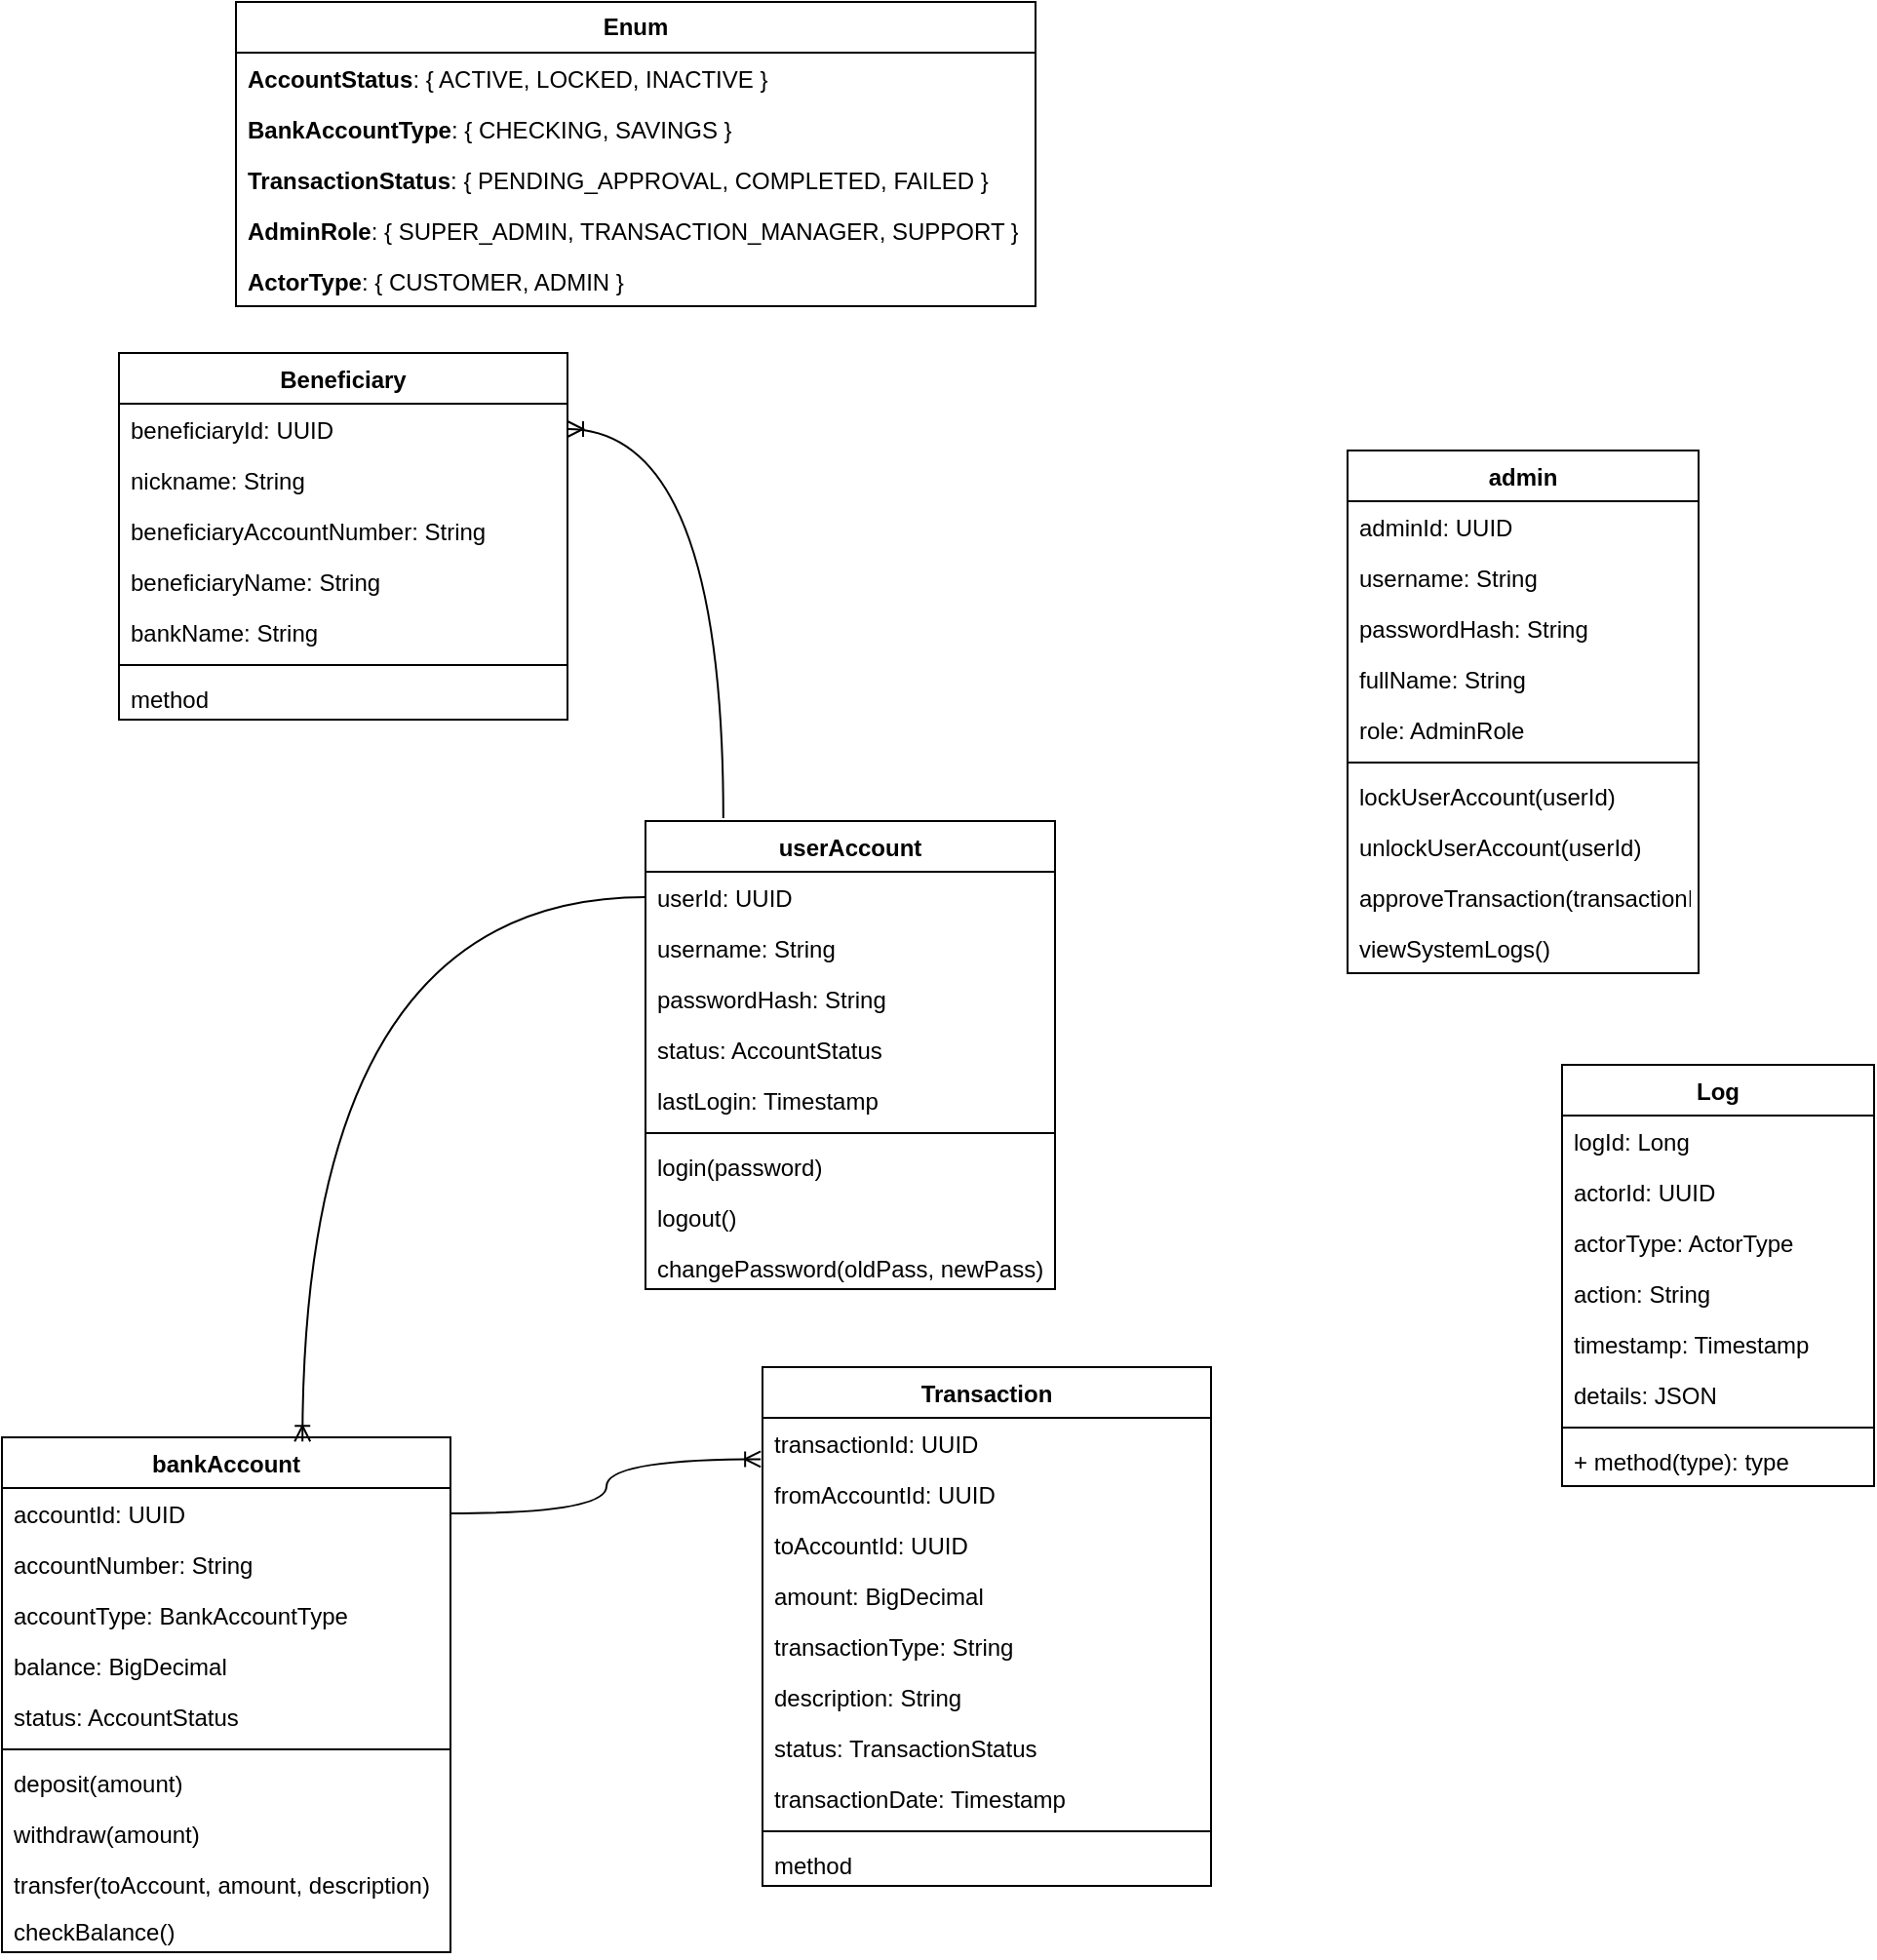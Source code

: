 <mxfile version="28.2.6">
  <diagram id="qJN_knxrQWo29qSj45jZ" name="Page-1">
    <mxGraphModel dx="2564" dy="937" grid="1" gridSize="10" guides="1" tooltips="1" connect="1" arrows="1" fold="1" page="1" pageScale="1" pageWidth="827" pageHeight="1169" math="0" shadow="0">
      <root>
        <mxCell id="0" />
        <mxCell id="1" parent="0" />
        <mxCell id="OhoIq1iBm7qtu-cUoizx-8" value="&lt;b&gt;Enum&lt;/b&gt;" style="swimlane;fontStyle=0;childLayout=stackLayout;horizontal=1;startSize=26;fillColor=none;horizontalStack=0;resizeParent=1;resizeParentMax=0;resizeLast=0;collapsible=1;marginBottom=0;whiteSpace=wrap;html=1;" parent="1" vertex="1">
          <mxGeometry x="-170" y="40" width="410" height="156" as="geometry" />
        </mxCell>
        <mxCell id="OhoIq1iBm7qtu-cUoizx-9" value="&lt;strong&gt;AccountStatus&lt;/strong&gt;&lt;span class=&quot;selected&quot;&gt;: { ACTIVE, LOCKED, INACTIVE }&lt;/span&gt;" style="text;strokeColor=none;fillColor=none;align=left;verticalAlign=top;spacingLeft=4;spacingRight=4;overflow=hidden;rotatable=0;points=[[0,0.5],[1,0.5]];portConstraint=eastwest;whiteSpace=wrap;html=1;" parent="OhoIq1iBm7qtu-cUoizx-8" vertex="1">
          <mxGeometry y="26" width="410" height="26" as="geometry" />
        </mxCell>
        <mxCell id="OhoIq1iBm7qtu-cUoizx-10" value="&lt;strong&gt;BankAccountType&lt;/strong&gt;&lt;span class=&quot;selected&quot;&gt;: { CHECKING, SAVINGS }&lt;/span&gt;" style="text;strokeColor=none;fillColor=none;align=left;verticalAlign=top;spacingLeft=4;spacingRight=4;overflow=hidden;rotatable=0;points=[[0,0.5],[1,0.5]];portConstraint=eastwest;whiteSpace=wrap;html=1;" parent="OhoIq1iBm7qtu-cUoizx-8" vertex="1">
          <mxGeometry y="52" width="410" height="26" as="geometry" />
        </mxCell>
        <mxCell id="OhoIq1iBm7qtu-cUoizx-11" value="&lt;strong&gt;TransactionStatus&lt;/strong&gt;&lt;span class=&quot;selected&quot;&gt;: { PENDING_APPROVAL, COMPLETED, FAILED }&lt;/span&gt;" style="text;strokeColor=none;fillColor=none;align=left;verticalAlign=top;spacingLeft=4;spacingRight=4;overflow=hidden;rotatable=0;points=[[0,0.5],[1,0.5]];portConstraint=eastwest;whiteSpace=wrap;html=1;" parent="OhoIq1iBm7qtu-cUoizx-8" vertex="1">
          <mxGeometry y="78" width="410" height="26" as="geometry" />
        </mxCell>
        <mxCell id="OhoIq1iBm7qtu-cUoizx-12" value="&lt;strong&gt;AdminRole&lt;/strong&gt;&lt;span class=&quot;selected&quot;&gt;: { SUPER_ADMIN, TRANSACTION_MANAGER, SUPPORT }&lt;/span&gt;" style="text;strokeColor=none;fillColor=none;align=left;verticalAlign=top;spacingLeft=4;spacingRight=4;overflow=hidden;rotatable=0;points=[[0,0.5],[1,0.5]];portConstraint=eastwest;whiteSpace=wrap;html=1;" parent="OhoIq1iBm7qtu-cUoizx-8" vertex="1">
          <mxGeometry y="104" width="410" height="26" as="geometry" />
        </mxCell>
        <mxCell id="OhoIq1iBm7qtu-cUoizx-13" value="&lt;strong&gt;ActorType&lt;/strong&gt;&lt;span class=&quot;selected&quot;&gt;: { CUSTOMER, ADMIN }&lt;/span&gt;" style="text;strokeColor=none;fillColor=none;align=left;verticalAlign=top;spacingLeft=4;spacingRight=4;overflow=hidden;rotatable=0;points=[[0,0.5],[1,0.5]];portConstraint=eastwest;whiteSpace=wrap;html=1;" parent="OhoIq1iBm7qtu-cUoizx-8" vertex="1">
          <mxGeometry y="130" width="410" height="26" as="geometry" />
        </mxCell>
        <mxCell id="OhoIq1iBm7qtu-cUoizx-28" value="userAccount" style="swimlane;fontStyle=1;align=center;verticalAlign=top;childLayout=stackLayout;horizontal=1;startSize=26;horizontalStack=0;resizeParent=1;resizeParentMax=0;resizeLast=0;collapsible=1;marginBottom=0;whiteSpace=wrap;html=1;" parent="1" vertex="1">
          <mxGeometry x="40" y="460" width="210" height="240" as="geometry" />
        </mxCell>
        <mxCell id="OhoIq1iBm7qtu-cUoizx-29" value="&lt;span class=&quot;selected&quot;&gt;userId: UUID&lt;/span&gt;" style="text;strokeColor=none;fillColor=none;align=left;verticalAlign=top;spacingLeft=4;spacingRight=4;overflow=hidden;rotatable=0;points=[[0,0.5],[1,0.5]];portConstraint=eastwest;whiteSpace=wrap;html=1;" parent="OhoIq1iBm7qtu-cUoizx-28" vertex="1">
          <mxGeometry y="26" width="210" height="26" as="geometry" />
        </mxCell>
        <mxCell id="OhoIq1iBm7qtu-cUoizx-32" value="&lt;span class=&quot;selected&quot;&gt;username: String&lt;/span&gt;" style="text;strokeColor=none;fillColor=none;align=left;verticalAlign=top;spacingLeft=4;spacingRight=4;overflow=hidden;rotatable=0;points=[[0,0.5],[1,0.5]];portConstraint=eastwest;whiteSpace=wrap;html=1;" parent="OhoIq1iBm7qtu-cUoizx-28" vertex="1">
          <mxGeometry y="52" width="210" height="26" as="geometry" />
        </mxCell>
        <mxCell id="OhoIq1iBm7qtu-cUoizx-33" value="&lt;span class=&quot;selected&quot;&gt;passwordHash: String&lt;/span&gt;" style="text;strokeColor=none;fillColor=none;align=left;verticalAlign=top;spacingLeft=4;spacingRight=4;overflow=hidden;rotatable=0;points=[[0,0.5],[1,0.5]];portConstraint=eastwest;whiteSpace=wrap;html=1;" parent="OhoIq1iBm7qtu-cUoizx-28" vertex="1">
          <mxGeometry y="78" width="210" height="26" as="geometry" />
        </mxCell>
        <mxCell id="OhoIq1iBm7qtu-cUoizx-34" value="&lt;span class=&quot;selected&quot;&gt;status: AccountStatus&lt;/span&gt;" style="text;strokeColor=none;fillColor=none;align=left;verticalAlign=top;spacingLeft=4;spacingRight=4;overflow=hidden;rotatable=0;points=[[0,0.5],[1,0.5]];portConstraint=eastwest;whiteSpace=wrap;html=1;" parent="OhoIq1iBm7qtu-cUoizx-28" vertex="1">
          <mxGeometry y="104" width="210" height="26" as="geometry" />
        </mxCell>
        <mxCell id="OhoIq1iBm7qtu-cUoizx-35" value="&lt;span class=&quot;selected&quot;&gt;lastLogin: Timestamp&lt;/span&gt;" style="text;strokeColor=none;fillColor=none;align=left;verticalAlign=top;spacingLeft=4;spacingRight=4;overflow=hidden;rotatable=0;points=[[0,0.5],[1,0.5]];portConstraint=eastwest;whiteSpace=wrap;html=1;" parent="OhoIq1iBm7qtu-cUoizx-28" vertex="1">
          <mxGeometry y="130" width="210" height="26" as="geometry" />
        </mxCell>
        <mxCell id="OhoIq1iBm7qtu-cUoizx-30" value="" style="line;strokeWidth=1;fillColor=none;align=left;verticalAlign=middle;spacingTop=-1;spacingLeft=3;spacingRight=3;rotatable=0;labelPosition=right;points=[];portConstraint=eastwest;strokeColor=inherit;" parent="OhoIq1iBm7qtu-cUoizx-28" vertex="1">
          <mxGeometry y="156" width="210" height="8" as="geometry" />
        </mxCell>
        <mxCell id="OhoIq1iBm7qtu-cUoizx-31" value="&lt;span class=&quot;selected&quot;&gt;login(password)&lt;/span&gt;" style="text;strokeColor=none;fillColor=none;align=left;verticalAlign=top;spacingLeft=4;spacingRight=4;overflow=hidden;rotatable=0;points=[[0,0.5],[1,0.5]];portConstraint=eastwest;whiteSpace=wrap;html=1;" parent="OhoIq1iBm7qtu-cUoizx-28" vertex="1">
          <mxGeometry y="164" width="210" height="26" as="geometry" />
        </mxCell>
        <mxCell id="OhoIq1iBm7qtu-cUoizx-36" value="&lt;span class=&quot;selected&quot;&gt;logout()&lt;/span&gt;" style="text;strokeColor=none;fillColor=none;align=left;verticalAlign=top;spacingLeft=4;spacingRight=4;overflow=hidden;rotatable=0;points=[[0,0.5],[1,0.5]];portConstraint=eastwest;whiteSpace=wrap;html=1;" parent="OhoIq1iBm7qtu-cUoizx-28" vertex="1">
          <mxGeometry y="190" width="210" height="26" as="geometry" />
        </mxCell>
        <mxCell id="OhoIq1iBm7qtu-cUoizx-37" value="&lt;span class=&quot;selected&quot;&gt;changePassword(oldPass, newPass)&lt;/span&gt;" style="text;strokeColor=none;fillColor=none;align=left;verticalAlign=top;spacingLeft=4;spacingRight=4;overflow=hidden;rotatable=0;points=[[0,0.5],[1,0.5]];portConstraint=eastwest;whiteSpace=wrap;html=1;" parent="OhoIq1iBm7qtu-cUoizx-28" vertex="1">
          <mxGeometry y="216" width="210" height="24" as="geometry" />
        </mxCell>
        <mxCell id="OhoIq1iBm7qtu-cUoizx-42" value="bankAccount" style="swimlane;fontStyle=1;align=center;verticalAlign=top;childLayout=stackLayout;horizontal=1;startSize=26;horizontalStack=0;resizeParent=1;resizeParentMax=0;resizeLast=0;collapsible=1;marginBottom=0;whiteSpace=wrap;html=1;" parent="1" vertex="1">
          <mxGeometry x="-290" y="776" width="230" height="264" as="geometry" />
        </mxCell>
        <mxCell id="OhoIq1iBm7qtu-cUoizx-43" value="&lt;span class=&quot;selected&quot;&gt;accountId: UUID&lt;/span&gt;" style="text;strokeColor=none;fillColor=none;align=left;verticalAlign=top;spacingLeft=4;spacingRight=4;overflow=hidden;rotatable=0;points=[[0,0.5],[1,0.5]];portConstraint=eastwest;whiteSpace=wrap;html=1;" parent="OhoIq1iBm7qtu-cUoizx-42" vertex="1">
          <mxGeometry y="26" width="230" height="26" as="geometry" />
        </mxCell>
        <mxCell id="OhoIq1iBm7qtu-cUoizx-44" value="&lt;span class=&quot;selected&quot;&gt;accountNumber: String&lt;/span&gt;" style="text;strokeColor=none;fillColor=none;align=left;verticalAlign=top;spacingLeft=4;spacingRight=4;overflow=hidden;rotatable=0;points=[[0,0.5],[1,0.5]];portConstraint=eastwest;whiteSpace=wrap;html=1;" parent="OhoIq1iBm7qtu-cUoizx-42" vertex="1">
          <mxGeometry y="52" width="230" height="26" as="geometry" />
        </mxCell>
        <mxCell id="OhoIq1iBm7qtu-cUoizx-45" value="&lt;span class=&quot;selected&quot;&gt;accountType: BankAccountType&lt;/span&gt;" style="text;strokeColor=none;fillColor=none;align=left;verticalAlign=top;spacingLeft=4;spacingRight=4;overflow=hidden;rotatable=0;points=[[0,0.5],[1,0.5]];portConstraint=eastwest;whiteSpace=wrap;html=1;" parent="OhoIq1iBm7qtu-cUoizx-42" vertex="1">
          <mxGeometry y="78" width="230" height="26" as="geometry" />
        </mxCell>
        <mxCell id="OhoIq1iBm7qtu-cUoizx-46" value="&lt;span class=&quot;selected&quot;&gt;balance: BigDecimal&lt;/span&gt;" style="text;strokeColor=none;fillColor=none;align=left;verticalAlign=top;spacingLeft=4;spacingRight=4;overflow=hidden;rotatable=0;points=[[0,0.5],[1,0.5]];portConstraint=eastwest;whiteSpace=wrap;html=1;" parent="OhoIq1iBm7qtu-cUoizx-42" vertex="1">
          <mxGeometry y="104" width="230" height="26" as="geometry" />
        </mxCell>
        <mxCell id="OhoIq1iBm7qtu-cUoizx-47" value="&lt;span class=&quot;selected&quot;&gt;status: AccountStatus&lt;/span&gt;" style="text;strokeColor=none;fillColor=none;align=left;verticalAlign=top;spacingLeft=4;spacingRight=4;overflow=hidden;rotatable=0;points=[[0,0.5],[1,0.5]];portConstraint=eastwest;whiteSpace=wrap;html=1;" parent="OhoIq1iBm7qtu-cUoizx-42" vertex="1">
          <mxGeometry y="130" width="230" height="26" as="geometry" />
        </mxCell>
        <mxCell id="OhoIq1iBm7qtu-cUoizx-48" value="" style="line;strokeWidth=1;fillColor=none;align=left;verticalAlign=middle;spacingTop=-1;spacingLeft=3;spacingRight=3;rotatable=0;labelPosition=right;points=[];portConstraint=eastwest;strokeColor=inherit;" parent="OhoIq1iBm7qtu-cUoizx-42" vertex="1">
          <mxGeometry y="156" width="230" height="8" as="geometry" />
        </mxCell>
        <mxCell id="OhoIq1iBm7qtu-cUoizx-49" value="&lt;span class=&quot;selected&quot;&gt;deposit(amount)&lt;/span&gt;" style="text;strokeColor=none;fillColor=none;align=left;verticalAlign=top;spacingLeft=4;spacingRight=4;overflow=hidden;rotatable=0;points=[[0,0.5],[1,0.5]];portConstraint=eastwest;whiteSpace=wrap;html=1;" parent="OhoIq1iBm7qtu-cUoizx-42" vertex="1">
          <mxGeometry y="164" width="230" height="26" as="geometry" />
        </mxCell>
        <mxCell id="OhoIq1iBm7qtu-cUoizx-50" value="&lt;span class=&quot;selected&quot;&gt;withdraw(amount)&lt;/span&gt;" style="text;strokeColor=none;fillColor=none;align=left;verticalAlign=top;spacingLeft=4;spacingRight=4;overflow=hidden;rotatable=0;points=[[0,0.5],[1,0.5]];portConstraint=eastwest;whiteSpace=wrap;html=1;" parent="OhoIq1iBm7qtu-cUoizx-42" vertex="1">
          <mxGeometry y="190" width="230" height="26" as="geometry" />
        </mxCell>
        <mxCell id="OhoIq1iBm7qtu-cUoizx-51" value="&lt;span class=&quot;selected&quot;&gt;transfer(toAccount, amount, description)&lt;/span&gt;" style="text;strokeColor=none;fillColor=none;align=left;verticalAlign=top;spacingLeft=4;spacingRight=4;overflow=hidden;rotatable=0;points=[[0,0.5],[1,0.5]];portConstraint=eastwest;whiteSpace=wrap;html=1;" parent="OhoIq1iBm7qtu-cUoizx-42" vertex="1">
          <mxGeometry y="216" width="230" height="24" as="geometry" />
        </mxCell>
        <mxCell id="OhoIq1iBm7qtu-cUoizx-52" value="&lt;span class=&quot;selected&quot;&gt;checkBalance()&lt;/span&gt;" style="text;strokeColor=none;fillColor=none;align=left;verticalAlign=top;spacingLeft=4;spacingRight=4;overflow=hidden;rotatable=0;points=[[0,0.5],[1,0.5]];portConstraint=eastwest;whiteSpace=wrap;html=1;" parent="OhoIq1iBm7qtu-cUoizx-42" vertex="1">
          <mxGeometry y="240" width="230" height="24" as="geometry" />
        </mxCell>
        <mxCell id="OhoIq1iBm7qtu-cUoizx-53" value="Transaction" style="swimlane;fontStyle=1;align=center;verticalAlign=top;childLayout=stackLayout;horizontal=1;startSize=26;horizontalStack=0;resizeParent=1;resizeParentMax=0;resizeLast=0;collapsible=1;marginBottom=0;whiteSpace=wrap;html=1;" parent="1" vertex="1">
          <mxGeometry x="100" y="740" width="230" height="266" as="geometry" />
        </mxCell>
        <mxCell id="OhoIq1iBm7qtu-cUoizx-54" value="&lt;span class=&quot;selected&quot;&gt;transactionId: UUID&lt;/span&gt;" style="text;strokeColor=none;fillColor=none;align=left;verticalAlign=top;spacingLeft=4;spacingRight=4;overflow=hidden;rotatable=0;points=[[0,0.5],[1,0.5]];portConstraint=eastwest;whiteSpace=wrap;html=1;" parent="OhoIq1iBm7qtu-cUoizx-53" vertex="1">
          <mxGeometry y="26" width="230" height="26" as="geometry" />
        </mxCell>
        <mxCell id="OhoIq1iBm7qtu-cUoizx-55" value="&lt;span class=&quot;selected&quot;&gt;fromAccountId: UUID&lt;/span&gt;" style="text;strokeColor=none;fillColor=none;align=left;verticalAlign=top;spacingLeft=4;spacingRight=4;overflow=hidden;rotatable=0;points=[[0,0.5],[1,0.5]];portConstraint=eastwest;whiteSpace=wrap;html=1;" parent="OhoIq1iBm7qtu-cUoizx-53" vertex="1">
          <mxGeometry y="52" width="230" height="26" as="geometry" />
        </mxCell>
        <mxCell id="OhoIq1iBm7qtu-cUoizx-56" value="&lt;span class=&quot;selected&quot;&gt;toAccountId: UUID&lt;/span&gt;" style="text;strokeColor=none;fillColor=none;align=left;verticalAlign=top;spacingLeft=4;spacingRight=4;overflow=hidden;rotatable=0;points=[[0,0.5],[1,0.5]];portConstraint=eastwest;whiteSpace=wrap;html=1;" parent="OhoIq1iBm7qtu-cUoizx-53" vertex="1">
          <mxGeometry y="78" width="230" height="26" as="geometry" />
        </mxCell>
        <mxCell id="OhoIq1iBm7qtu-cUoizx-57" value="&lt;span class=&quot;selected&quot;&gt;amount: BigDecimal&lt;/span&gt;" style="text;strokeColor=none;fillColor=none;align=left;verticalAlign=top;spacingLeft=4;spacingRight=4;overflow=hidden;rotatable=0;points=[[0,0.5],[1,0.5]];portConstraint=eastwest;whiteSpace=wrap;html=1;" parent="OhoIq1iBm7qtu-cUoizx-53" vertex="1">
          <mxGeometry y="104" width="230" height="26" as="geometry" />
        </mxCell>
        <mxCell id="OhoIq1iBm7qtu-cUoizx-58" value="&lt;span class=&quot;selected&quot;&gt;transactionType: String&lt;/span&gt;" style="text;strokeColor=none;fillColor=none;align=left;verticalAlign=top;spacingLeft=4;spacingRight=4;overflow=hidden;rotatable=0;points=[[0,0.5],[1,0.5]];portConstraint=eastwest;whiteSpace=wrap;html=1;" parent="OhoIq1iBm7qtu-cUoizx-53" vertex="1">
          <mxGeometry y="130" width="230" height="26" as="geometry" />
        </mxCell>
        <mxCell id="OhoIq1iBm7qtu-cUoizx-64" value="&lt;span class=&quot;selected&quot;&gt;description: String&lt;/span&gt;" style="text;strokeColor=none;fillColor=none;align=left;verticalAlign=top;spacingLeft=4;spacingRight=4;overflow=hidden;rotatable=0;points=[[0,0.5],[1,0.5]];portConstraint=eastwest;whiteSpace=wrap;html=1;" parent="OhoIq1iBm7qtu-cUoizx-53" vertex="1">
          <mxGeometry y="156" width="230" height="26" as="geometry" />
        </mxCell>
        <mxCell id="OhoIq1iBm7qtu-cUoizx-65" value="&lt;span class=&quot;selected&quot;&gt;status: TransactionStatus&lt;/span&gt;" style="text;strokeColor=none;fillColor=none;align=left;verticalAlign=top;spacingLeft=4;spacingRight=4;overflow=hidden;rotatable=0;points=[[0,0.5],[1,0.5]];portConstraint=eastwest;whiteSpace=wrap;html=1;" parent="OhoIq1iBm7qtu-cUoizx-53" vertex="1">
          <mxGeometry y="182" width="230" height="26" as="geometry" />
        </mxCell>
        <mxCell id="OhoIq1iBm7qtu-cUoizx-66" value="&lt;span class=&quot;selected&quot;&gt;transactionDate: Timestamp&lt;/span&gt;" style="text;strokeColor=none;fillColor=none;align=left;verticalAlign=top;spacingLeft=4;spacingRight=4;overflow=hidden;rotatable=0;points=[[0,0.5],[1,0.5]];portConstraint=eastwest;whiteSpace=wrap;html=1;" parent="OhoIq1iBm7qtu-cUoizx-53" vertex="1">
          <mxGeometry y="208" width="230" height="26" as="geometry" />
        </mxCell>
        <mxCell id="OhoIq1iBm7qtu-cUoizx-59" value="" style="line;strokeWidth=1;fillColor=none;align=left;verticalAlign=middle;spacingTop=-1;spacingLeft=3;spacingRight=3;rotatable=0;labelPosition=right;points=[];portConstraint=eastwest;strokeColor=inherit;" parent="OhoIq1iBm7qtu-cUoizx-53" vertex="1">
          <mxGeometry y="234" width="230" height="8" as="geometry" />
        </mxCell>
        <mxCell id="OhoIq1iBm7qtu-cUoizx-63" value="&lt;span class=&quot;selected&quot;&gt;method&lt;/span&gt;" style="text;strokeColor=none;fillColor=none;align=left;verticalAlign=top;spacingLeft=4;spacingRight=4;overflow=hidden;rotatable=0;points=[[0,0.5],[1,0.5]];portConstraint=eastwest;whiteSpace=wrap;html=1;" parent="OhoIq1iBm7qtu-cUoizx-53" vertex="1">
          <mxGeometry y="242" width="230" height="24" as="geometry" />
        </mxCell>
        <mxCell id="OhoIq1iBm7qtu-cUoizx-67" value="Beneficiary" style="swimlane;fontStyle=1;align=center;verticalAlign=top;childLayout=stackLayout;horizontal=1;startSize=26;horizontalStack=0;resizeParent=1;resizeParentMax=0;resizeLast=0;collapsible=1;marginBottom=0;whiteSpace=wrap;html=1;" parent="1" vertex="1">
          <mxGeometry x="-230" y="220" width="230" height="188" as="geometry" />
        </mxCell>
        <mxCell id="OhoIq1iBm7qtu-cUoizx-68" value="&lt;span class=&quot;selected&quot;&gt;beneficiaryId: UUID&lt;/span&gt;" style="text;strokeColor=none;fillColor=none;align=left;verticalAlign=top;spacingLeft=4;spacingRight=4;overflow=hidden;rotatable=0;points=[[0,0.5],[1,0.5]];portConstraint=eastwest;whiteSpace=wrap;html=1;" parent="OhoIq1iBm7qtu-cUoizx-67" vertex="1">
          <mxGeometry y="26" width="230" height="26" as="geometry" />
        </mxCell>
        <mxCell id="OhoIq1iBm7qtu-cUoizx-69" value="&lt;span class=&quot;selected&quot;&gt;nickname: String&lt;/span&gt;" style="text;strokeColor=none;fillColor=none;align=left;verticalAlign=top;spacingLeft=4;spacingRight=4;overflow=hidden;rotatable=0;points=[[0,0.5],[1,0.5]];portConstraint=eastwest;whiteSpace=wrap;html=1;" parent="OhoIq1iBm7qtu-cUoizx-67" vertex="1">
          <mxGeometry y="52" width="230" height="26" as="geometry" />
        </mxCell>
        <mxCell id="OhoIq1iBm7qtu-cUoizx-70" value="&lt;span class=&quot;selected&quot;&gt;beneficiaryAccountNumber: String&lt;/span&gt;" style="text;strokeColor=none;fillColor=none;align=left;verticalAlign=top;spacingLeft=4;spacingRight=4;overflow=hidden;rotatable=0;points=[[0,0.5],[1,0.5]];portConstraint=eastwest;whiteSpace=wrap;html=1;" parent="OhoIq1iBm7qtu-cUoizx-67" vertex="1">
          <mxGeometry y="78" width="230" height="26" as="geometry" />
        </mxCell>
        <mxCell id="OhoIq1iBm7qtu-cUoizx-71" value="&lt;span class=&quot;selected&quot;&gt;beneficiaryName: String&lt;/span&gt;" style="text;strokeColor=none;fillColor=none;align=left;verticalAlign=top;spacingLeft=4;spacingRight=4;overflow=hidden;rotatable=0;points=[[0,0.5],[1,0.5]];portConstraint=eastwest;whiteSpace=wrap;html=1;" parent="OhoIq1iBm7qtu-cUoizx-67" vertex="1">
          <mxGeometry y="104" width="230" height="26" as="geometry" />
        </mxCell>
        <mxCell id="OhoIq1iBm7qtu-cUoizx-72" value="&lt;span class=&quot;selected&quot;&gt;bankName: String&lt;/span&gt;" style="text;strokeColor=none;fillColor=none;align=left;verticalAlign=top;spacingLeft=4;spacingRight=4;overflow=hidden;rotatable=0;points=[[0,0.5],[1,0.5]];portConstraint=eastwest;whiteSpace=wrap;html=1;" parent="OhoIq1iBm7qtu-cUoizx-67" vertex="1">
          <mxGeometry y="130" width="230" height="26" as="geometry" />
        </mxCell>
        <mxCell id="OhoIq1iBm7qtu-cUoizx-73" value="" style="line;strokeWidth=1;fillColor=none;align=left;verticalAlign=middle;spacingTop=-1;spacingLeft=3;spacingRight=3;rotatable=0;labelPosition=right;points=[];portConstraint=eastwest;strokeColor=inherit;" parent="OhoIq1iBm7qtu-cUoizx-67" vertex="1">
          <mxGeometry y="156" width="230" height="8" as="geometry" />
        </mxCell>
        <mxCell id="OhoIq1iBm7qtu-cUoizx-77" value="method" style="text;strokeColor=none;fillColor=none;align=left;verticalAlign=top;spacingLeft=4;spacingRight=4;overflow=hidden;rotatable=0;points=[[0,0.5],[1,0.5]];portConstraint=eastwest;whiteSpace=wrap;html=1;" parent="OhoIq1iBm7qtu-cUoizx-67" vertex="1">
          <mxGeometry y="164" width="230" height="24" as="geometry" />
        </mxCell>
        <mxCell id="OhoIq1iBm7qtu-cUoizx-78" value="admin" style="swimlane;fontStyle=1;align=center;verticalAlign=top;childLayout=stackLayout;horizontal=1;startSize=26;horizontalStack=0;resizeParent=1;resizeParentMax=0;resizeLast=0;collapsible=1;marginBottom=0;whiteSpace=wrap;html=1;" parent="1" vertex="1">
          <mxGeometry x="400" y="270" width="180" height="268" as="geometry" />
        </mxCell>
        <mxCell id="OhoIq1iBm7qtu-cUoizx-86" value="&lt;span class=&quot;selected&quot;&gt;adminId: UUID&lt;/span&gt;" style="text;strokeColor=none;fillColor=none;align=left;verticalAlign=top;spacingLeft=4;spacingRight=4;overflow=hidden;rotatable=0;points=[[0,0.5],[1,0.5]];portConstraint=eastwest;whiteSpace=wrap;html=1;" parent="OhoIq1iBm7qtu-cUoizx-78" vertex="1">
          <mxGeometry y="26" width="180" height="26" as="geometry" />
        </mxCell>
        <mxCell id="OhoIq1iBm7qtu-cUoizx-85" value="&lt;span class=&quot;selected&quot;&gt;username: String&lt;/span&gt;" style="text;strokeColor=none;fillColor=none;align=left;verticalAlign=top;spacingLeft=4;spacingRight=4;overflow=hidden;rotatable=0;points=[[0,0.5],[1,0.5]];portConstraint=eastwest;whiteSpace=wrap;html=1;" parent="OhoIq1iBm7qtu-cUoizx-78" vertex="1">
          <mxGeometry y="52" width="180" height="26" as="geometry" />
        </mxCell>
        <mxCell id="OhoIq1iBm7qtu-cUoizx-87" value="&lt;span class=&quot;selected&quot;&gt;passwordHash: String&lt;/span&gt;" style="text;strokeColor=none;fillColor=none;align=left;verticalAlign=top;spacingLeft=4;spacingRight=4;overflow=hidden;rotatable=0;points=[[0,0.5],[1,0.5]];portConstraint=eastwest;whiteSpace=wrap;html=1;" parent="OhoIq1iBm7qtu-cUoizx-78" vertex="1">
          <mxGeometry y="78" width="180" height="26" as="geometry" />
        </mxCell>
        <mxCell id="OhoIq1iBm7qtu-cUoizx-88" value="&lt;span class=&quot;selected&quot;&gt;fullName: String&lt;/span&gt;" style="text;strokeColor=none;fillColor=none;align=left;verticalAlign=top;spacingLeft=4;spacingRight=4;overflow=hidden;rotatable=0;points=[[0,0.5],[1,0.5]];portConstraint=eastwest;whiteSpace=wrap;html=1;" parent="OhoIq1iBm7qtu-cUoizx-78" vertex="1">
          <mxGeometry y="104" width="180" height="26" as="geometry" />
        </mxCell>
        <mxCell id="OhoIq1iBm7qtu-cUoizx-79" value="&lt;span class=&quot;selected&quot;&gt;role: AdminRole&lt;/span&gt;" style="text;strokeColor=none;fillColor=none;align=left;verticalAlign=top;spacingLeft=4;spacingRight=4;overflow=hidden;rotatable=0;points=[[0,0.5],[1,0.5]];portConstraint=eastwest;whiteSpace=wrap;html=1;" parent="OhoIq1iBm7qtu-cUoizx-78" vertex="1">
          <mxGeometry y="130" width="180" height="26" as="geometry" />
        </mxCell>
        <mxCell id="OhoIq1iBm7qtu-cUoizx-80" value="" style="line;strokeWidth=1;fillColor=none;align=left;verticalAlign=middle;spacingTop=-1;spacingLeft=3;spacingRight=3;rotatable=0;labelPosition=right;points=[];portConstraint=eastwest;strokeColor=inherit;" parent="OhoIq1iBm7qtu-cUoizx-78" vertex="1">
          <mxGeometry y="156" width="180" height="8" as="geometry" />
        </mxCell>
        <mxCell id="OhoIq1iBm7qtu-cUoizx-89" value="&lt;span class=&quot;selected&quot;&gt;lockUserAccount(userId)&lt;/span&gt;" style="text;strokeColor=none;fillColor=none;align=left;verticalAlign=top;spacingLeft=4;spacingRight=4;overflow=hidden;rotatable=0;points=[[0,0.5],[1,0.5]];portConstraint=eastwest;whiteSpace=wrap;html=1;" parent="OhoIq1iBm7qtu-cUoizx-78" vertex="1">
          <mxGeometry y="164" width="180" height="26" as="geometry" />
        </mxCell>
        <mxCell id="OhoIq1iBm7qtu-cUoizx-90" value="&lt;span class=&quot;selected&quot;&gt;unlockUserAccount(userId)&lt;/span&gt;" style="text;strokeColor=none;fillColor=none;align=left;verticalAlign=top;spacingLeft=4;spacingRight=4;overflow=hidden;rotatable=0;points=[[0,0.5],[1,0.5]];portConstraint=eastwest;whiteSpace=wrap;html=1;" parent="OhoIq1iBm7qtu-cUoizx-78" vertex="1">
          <mxGeometry y="190" width="180" height="26" as="geometry" />
        </mxCell>
        <mxCell id="OhoIq1iBm7qtu-cUoizx-91" value="&lt;span class=&quot;selected&quot;&gt;approveTransaction(transactionId)&lt;/span&gt;" style="text;strokeColor=none;fillColor=none;align=left;verticalAlign=top;spacingLeft=4;spacingRight=4;overflow=hidden;rotatable=0;points=[[0,0.5],[1,0.5]];portConstraint=eastwest;whiteSpace=wrap;html=1;" parent="OhoIq1iBm7qtu-cUoizx-78" vertex="1">
          <mxGeometry y="216" width="180" height="26" as="geometry" />
        </mxCell>
        <mxCell id="OhoIq1iBm7qtu-cUoizx-81" value="&lt;span class=&quot;selected&quot;&gt;viewSystemLogs()&lt;/span&gt;" style="text;strokeColor=none;fillColor=none;align=left;verticalAlign=top;spacingLeft=4;spacingRight=4;overflow=hidden;rotatable=0;points=[[0,0.5],[1,0.5]];portConstraint=eastwest;whiteSpace=wrap;html=1;" parent="OhoIq1iBm7qtu-cUoizx-78" vertex="1">
          <mxGeometry y="242" width="180" height="26" as="geometry" />
        </mxCell>
        <mxCell id="OhoIq1iBm7qtu-cUoizx-92" value="Log" style="swimlane;fontStyle=1;align=center;verticalAlign=top;childLayout=stackLayout;horizontal=1;startSize=26;horizontalStack=0;resizeParent=1;resizeParentMax=0;resizeLast=0;collapsible=1;marginBottom=0;whiteSpace=wrap;html=1;" parent="1" vertex="1">
          <mxGeometry x="510" y="585" width="160" height="216" as="geometry" />
        </mxCell>
        <mxCell id="OhoIq1iBm7qtu-cUoizx-93" value="&lt;span class=&quot;selected&quot;&gt;logId: Long&lt;/span&gt;" style="text;strokeColor=none;fillColor=none;align=left;verticalAlign=top;spacingLeft=4;spacingRight=4;overflow=hidden;rotatable=0;points=[[0,0.5],[1,0.5]];portConstraint=eastwest;whiteSpace=wrap;html=1;" parent="OhoIq1iBm7qtu-cUoizx-92" vertex="1">
          <mxGeometry y="26" width="160" height="26" as="geometry" />
        </mxCell>
        <mxCell id="OhoIq1iBm7qtu-cUoizx-96" value="&lt;span class=&quot;selected&quot;&gt;actorId: UUID&lt;/span&gt;" style="text;strokeColor=none;fillColor=none;align=left;verticalAlign=top;spacingLeft=4;spacingRight=4;overflow=hidden;rotatable=0;points=[[0,0.5],[1,0.5]];portConstraint=eastwest;whiteSpace=wrap;html=1;" parent="OhoIq1iBm7qtu-cUoizx-92" vertex="1">
          <mxGeometry y="52" width="160" height="26" as="geometry" />
        </mxCell>
        <mxCell id="OhoIq1iBm7qtu-cUoizx-97" value="&lt;span class=&quot;selected&quot;&gt;actorType: ActorType&lt;/span&gt;" style="text;strokeColor=none;fillColor=none;align=left;verticalAlign=top;spacingLeft=4;spacingRight=4;overflow=hidden;rotatable=0;points=[[0,0.5],[1,0.5]];portConstraint=eastwest;whiteSpace=wrap;html=1;" parent="OhoIq1iBm7qtu-cUoizx-92" vertex="1">
          <mxGeometry y="78" width="160" height="26" as="geometry" />
        </mxCell>
        <mxCell id="OhoIq1iBm7qtu-cUoizx-98" value="&lt;span class=&quot;selected&quot;&gt;action: String&lt;/span&gt;" style="text;strokeColor=none;fillColor=none;align=left;verticalAlign=top;spacingLeft=4;spacingRight=4;overflow=hidden;rotatable=0;points=[[0,0.5],[1,0.5]];portConstraint=eastwest;whiteSpace=wrap;html=1;" parent="OhoIq1iBm7qtu-cUoizx-92" vertex="1">
          <mxGeometry y="104" width="160" height="26" as="geometry" />
        </mxCell>
        <mxCell id="OhoIq1iBm7qtu-cUoizx-99" value="&lt;span class=&quot;selected&quot;&gt;timestamp: Timestamp&lt;/span&gt;" style="text;strokeColor=none;fillColor=none;align=left;verticalAlign=top;spacingLeft=4;spacingRight=4;overflow=hidden;rotatable=0;points=[[0,0.5],[1,0.5]];portConstraint=eastwest;whiteSpace=wrap;html=1;" parent="OhoIq1iBm7qtu-cUoizx-92" vertex="1">
          <mxGeometry y="130" width="160" height="26" as="geometry" />
        </mxCell>
        <mxCell id="OhoIq1iBm7qtu-cUoizx-100" value="&lt;span class=&quot;selected&quot;&gt;details: JSON&lt;/span&gt;" style="text;strokeColor=none;fillColor=none;align=left;verticalAlign=top;spacingLeft=4;spacingRight=4;overflow=hidden;rotatable=0;points=[[0,0.5],[1,0.5]];portConstraint=eastwest;whiteSpace=wrap;html=1;" parent="OhoIq1iBm7qtu-cUoizx-92" vertex="1">
          <mxGeometry y="156" width="160" height="26" as="geometry" />
        </mxCell>
        <mxCell id="OhoIq1iBm7qtu-cUoizx-94" value="" style="line;strokeWidth=1;fillColor=none;align=left;verticalAlign=middle;spacingTop=-1;spacingLeft=3;spacingRight=3;rotatable=0;labelPosition=right;points=[];portConstraint=eastwest;strokeColor=inherit;" parent="OhoIq1iBm7qtu-cUoizx-92" vertex="1">
          <mxGeometry y="182" width="160" height="8" as="geometry" />
        </mxCell>
        <mxCell id="OhoIq1iBm7qtu-cUoizx-95" value="+ method(type): type" style="text;strokeColor=none;fillColor=none;align=left;verticalAlign=top;spacingLeft=4;spacingRight=4;overflow=hidden;rotatable=0;points=[[0,0.5],[1,0.5]];portConstraint=eastwest;whiteSpace=wrap;html=1;" parent="OhoIq1iBm7qtu-cUoizx-92" vertex="1">
          <mxGeometry y="190" width="160" height="26" as="geometry" />
        </mxCell>
        <mxCell id="OhoIq1iBm7qtu-cUoizx-102" value="" style="edgeStyle=orthogonalEdgeStyle;fontSize=12;html=1;endArrow=ERoneToMany;rounded=0;exitX=0;exitY=0.5;exitDx=0;exitDy=0;entryX=0.67;entryY=0.008;entryDx=0;entryDy=0;entryPerimeter=0;curved=1;" parent="1" source="OhoIq1iBm7qtu-cUoizx-29" target="OhoIq1iBm7qtu-cUoizx-42" edge="1">
          <mxGeometry width="100" height="100" relative="1" as="geometry">
            <mxPoint x="220" y="580" as="sourcePoint" />
            <mxPoint x="320" y="480" as="targetPoint" />
          </mxGeometry>
        </mxCell>
        <mxCell id="OhoIq1iBm7qtu-cUoizx-105" value="" style="edgeStyle=orthogonalEdgeStyle;fontSize=12;html=1;endArrow=ERoneToMany;rounded=0;exitX=1;exitY=0.5;exitDx=0;exitDy=0;entryX=-0.004;entryY=0.815;entryDx=0;entryDy=0;entryPerimeter=0;curved=1;" parent="1" source="OhoIq1iBm7qtu-cUoizx-43" target="OhoIq1iBm7qtu-cUoizx-54" edge="1">
          <mxGeometry width="100" height="100" relative="1" as="geometry">
            <mxPoint x="70" y="460" as="sourcePoint" />
            <mxPoint x="194" y="749" as="targetPoint" />
          </mxGeometry>
        </mxCell>
        <mxCell id="OhoIq1iBm7qtu-cUoizx-106" value="" style="edgeStyle=orthogonalEdgeStyle;fontSize=12;html=1;endArrow=ERoneToMany;rounded=0;exitX=0.19;exitY=-0.006;exitDx=0;exitDy=0;entryX=1;entryY=0.5;entryDx=0;entryDy=0;curved=1;exitPerimeter=0;" parent="1" source="OhoIq1iBm7qtu-cUoizx-28" target="OhoIq1iBm7qtu-cUoizx-68" edge="1">
          <mxGeometry width="100" height="100" relative="1" as="geometry">
            <mxPoint x="40" y="240" as="sourcePoint" />
            <mxPoint x="164" y="529" as="targetPoint" />
          </mxGeometry>
        </mxCell>
      </root>
    </mxGraphModel>
  </diagram>
</mxfile>
